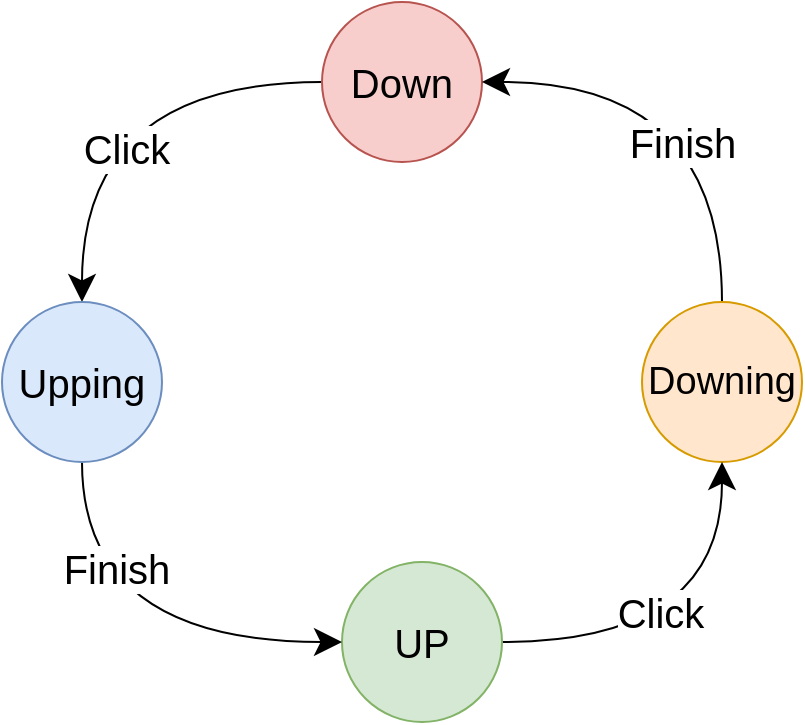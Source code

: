 <mxfile version="14.1.2" type="device"><diagram name="Page-1" id="9f46799a-70d6-7492-0946-bef42562c5a5"><mxGraphModel dx="619" dy="504" grid="1" gridSize="10" guides="1" tooltips="1" connect="1" arrows="1" fold="1" page="1" pageScale="1" pageWidth="1100" pageHeight="850" background="#ffffff" math="0" shadow="0"><root><mxCell id="0"/><mxCell id="1" parent="0"/><mxCell id="KftROP_ZPOcP-OnuVrkq-42" style="edgeStyle=orthogonalEdgeStyle;curved=1;rounded=0;orthogonalLoop=1;jettySize=auto;html=1;exitX=0;exitY=0.5;exitDx=0;exitDy=0;startArrow=none;startFill=0;startSize=13;endArrow=classic;endFill=1;endSize=11;" edge="1" parent="1" source="KftROP_ZPOcP-OnuVrkq-36" target="KftROP_ZPOcP-OnuVrkq-39"><mxGeometry relative="1" as="geometry"/></mxCell><mxCell id="KftROP_ZPOcP-OnuVrkq-47" value="&lt;font style=&quot;font-size: 20px&quot;&gt;Click&lt;/font&gt;" style="edgeLabel;html=1;align=center;verticalAlign=middle;resizable=0;points=[];" vertex="1" connectable="0" parent="KftROP_ZPOcP-OnuVrkq-42"><mxGeometry x="0.331" y="22" relative="1" as="geometry"><mxPoint as="offset"/></mxGeometry></mxCell><mxCell id="KftROP_ZPOcP-OnuVrkq-36" value="&lt;font style=&quot;font-size: 20px&quot;&gt;Down&lt;/font&gt;" style="ellipse;whiteSpace=wrap;html=1;aspect=fixed;fillColor=#f8cecc;strokeColor=#b85450;" vertex="1" parent="1"><mxGeometry x="370" y="170" width="80" height="80" as="geometry"/></mxCell><mxCell id="KftROP_ZPOcP-OnuVrkq-41" style="edgeStyle=orthogonalEdgeStyle;curved=1;rounded=0;orthogonalLoop=1;jettySize=auto;html=1;exitX=0.5;exitY=0;exitDx=0;exitDy=0;entryX=1;entryY=0.5;entryDx=0;entryDy=0;startArrow=none;startFill=0;startSize=13;endArrow=classic;endFill=1;endSize=11;" edge="1" parent="1" source="KftROP_ZPOcP-OnuVrkq-37" target="KftROP_ZPOcP-OnuVrkq-36"><mxGeometry relative="1" as="geometry"/></mxCell><mxCell id="KftROP_ZPOcP-OnuVrkq-46" value="&lt;font style=&quot;font-size: 20px&quot;&gt;Finish&lt;/font&gt;" style="edgeLabel;html=1;align=center;verticalAlign=middle;resizable=0;points=[];" vertex="1" connectable="0" parent="KftROP_ZPOcP-OnuVrkq-41"><mxGeometry x="-0.3" y="20" relative="1" as="geometry"><mxPoint as="offset"/></mxGeometry></mxCell><mxCell id="KftROP_ZPOcP-OnuVrkq-37" value="&lt;font style=&quot;font-size: 19px&quot;&gt;Downing&lt;/font&gt;" style="ellipse;whiteSpace=wrap;html=1;aspect=fixed;fillColor=#ffe6cc;strokeColor=#d79b00;" vertex="1" parent="1"><mxGeometry x="530" y="320" width="80" height="80" as="geometry"/></mxCell><mxCell id="KftROP_ZPOcP-OnuVrkq-44" style="edgeStyle=orthogonalEdgeStyle;curved=1;rounded=0;orthogonalLoop=1;jettySize=auto;html=1;exitX=1;exitY=0.5;exitDx=0;exitDy=0;startArrow=none;startFill=0;startSize=13;endArrow=classic;endFill=1;endSize=11;" edge="1" parent="1" source="KftROP_ZPOcP-OnuVrkq-38" target="KftROP_ZPOcP-OnuVrkq-37"><mxGeometry relative="1" as="geometry"/></mxCell><mxCell id="KftROP_ZPOcP-OnuVrkq-45" value="&lt;font style=&quot;font-size: 20px&quot;&gt;Click&lt;/font&gt;" style="edgeLabel;html=1;align=center;verticalAlign=middle;resizable=0;points=[];" vertex="1" connectable="0" parent="KftROP_ZPOcP-OnuVrkq-44"><mxGeometry x="-0.214" y="15" relative="1" as="geometry"><mxPoint as="offset"/></mxGeometry></mxCell><mxCell id="KftROP_ZPOcP-OnuVrkq-38" value="&lt;font style=&quot;font-size: 20px&quot;&gt;UP&lt;/font&gt;" style="ellipse;whiteSpace=wrap;html=1;aspect=fixed;fillColor=#d5e8d4;strokeColor=#82b366;" vertex="1" parent="1"><mxGeometry x="380" y="450" width="80" height="80" as="geometry"/></mxCell><mxCell id="KftROP_ZPOcP-OnuVrkq-43" style="edgeStyle=orthogonalEdgeStyle;curved=1;rounded=0;orthogonalLoop=1;jettySize=auto;html=1;exitX=0.5;exitY=1;exitDx=0;exitDy=0;entryX=0;entryY=0.5;entryDx=0;entryDy=0;startArrow=none;startFill=0;startSize=13;endArrow=classic;endFill=1;endSize=11;" edge="1" parent="1" source="KftROP_ZPOcP-OnuVrkq-39" target="KftROP_ZPOcP-OnuVrkq-38"><mxGeometry relative="1" as="geometry"/></mxCell><mxCell id="KftROP_ZPOcP-OnuVrkq-48" value="&lt;font style=&quot;font-size: 20px&quot;&gt;Finish&lt;/font&gt;" style="edgeLabel;html=1;align=center;verticalAlign=middle;resizable=0;points=[];" vertex="1" connectable="0" parent="KftROP_ZPOcP-OnuVrkq-43"><mxGeometry x="-0.523" y="17" relative="1" as="geometry"><mxPoint as="offset"/></mxGeometry></mxCell><mxCell id="KftROP_ZPOcP-OnuVrkq-39" value="&lt;font style=&quot;font-size: 20px&quot;&gt;Upping&lt;/font&gt;" style="ellipse;whiteSpace=wrap;html=1;aspect=fixed;fillColor=#dae8fc;strokeColor=#6c8ebf;" vertex="1" parent="1"><mxGeometry x="210" y="320" width="80" height="80" as="geometry"/></mxCell></root></mxGraphModel></diagram></mxfile>